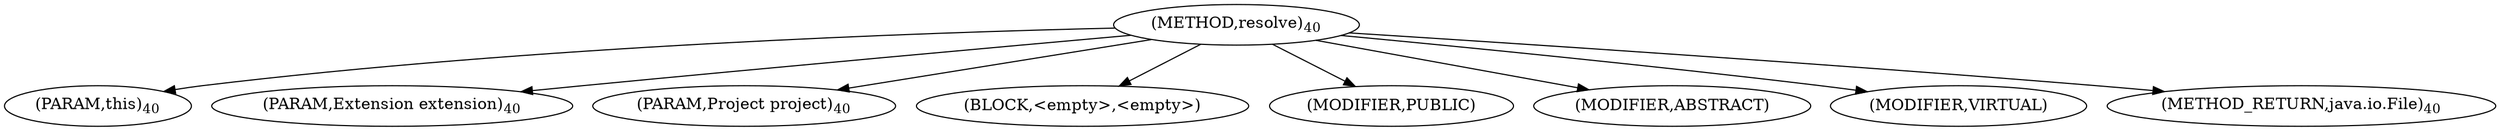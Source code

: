 digraph "resolve" {  
"6" [label = <(METHOD,resolve)<SUB>40</SUB>> ]
"7" [label = <(PARAM,this)<SUB>40</SUB>> ]
"8" [label = <(PARAM,Extension extension)<SUB>40</SUB>> ]
"9" [label = <(PARAM,Project project)<SUB>40</SUB>> ]
"10" [label = <(BLOCK,&lt;empty&gt;,&lt;empty&gt;)> ]
"11" [label = <(MODIFIER,PUBLIC)> ]
"12" [label = <(MODIFIER,ABSTRACT)> ]
"13" [label = <(MODIFIER,VIRTUAL)> ]
"14" [label = <(METHOD_RETURN,java.io.File)<SUB>40</SUB>> ]
  "6" -> "7" 
  "6" -> "8" 
  "6" -> "9" 
  "6" -> "10" 
  "6" -> "11" 
  "6" -> "12" 
  "6" -> "13" 
  "6" -> "14" 
}
